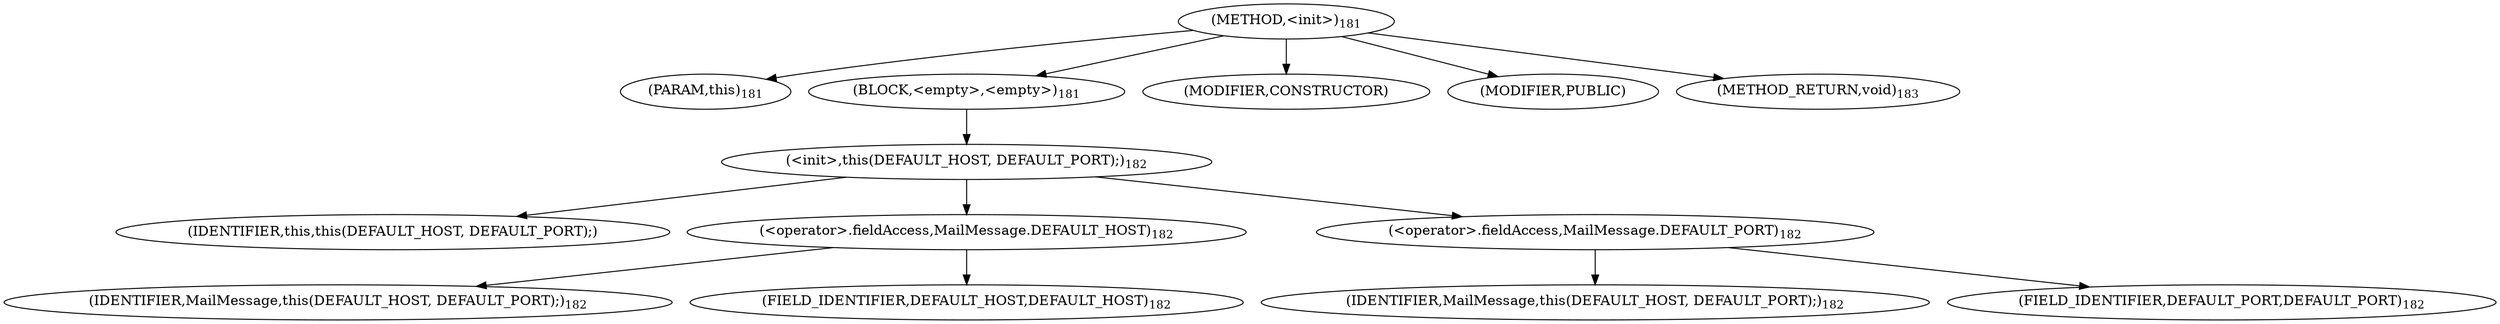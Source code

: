 digraph "&lt;init&gt;" {  
"220" [label = <(METHOD,&lt;init&gt;)<SUB>181</SUB>> ]
"4" [label = <(PARAM,this)<SUB>181</SUB>> ]
"221" [label = <(BLOCK,&lt;empty&gt;,&lt;empty&gt;)<SUB>181</SUB>> ]
"222" [label = <(&lt;init&gt;,this(DEFAULT_HOST, DEFAULT_PORT);)<SUB>182</SUB>> ]
"3" [label = <(IDENTIFIER,this,this(DEFAULT_HOST, DEFAULT_PORT);)> ]
"223" [label = <(&lt;operator&gt;.fieldAccess,MailMessage.DEFAULT_HOST)<SUB>182</SUB>> ]
"224" [label = <(IDENTIFIER,MailMessage,this(DEFAULT_HOST, DEFAULT_PORT);)<SUB>182</SUB>> ]
"225" [label = <(FIELD_IDENTIFIER,DEFAULT_HOST,DEFAULT_HOST)<SUB>182</SUB>> ]
"226" [label = <(&lt;operator&gt;.fieldAccess,MailMessage.DEFAULT_PORT)<SUB>182</SUB>> ]
"227" [label = <(IDENTIFIER,MailMessage,this(DEFAULT_HOST, DEFAULT_PORT);)<SUB>182</SUB>> ]
"228" [label = <(FIELD_IDENTIFIER,DEFAULT_PORT,DEFAULT_PORT)<SUB>182</SUB>> ]
"229" [label = <(MODIFIER,CONSTRUCTOR)> ]
"230" [label = <(MODIFIER,PUBLIC)> ]
"231" [label = <(METHOD_RETURN,void)<SUB>183</SUB>> ]
  "220" -> "4" 
  "220" -> "221" 
  "220" -> "229" 
  "220" -> "230" 
  "220" -> "231" 
  "221" -> "222" 
  "222" -> "3" 
  "222" -> "223" 
  "222" -> "226" 
  "223" -> "224" 
  "223" -> "225" 
  "226" -> "227" 
  "226" -> "228" 
}
